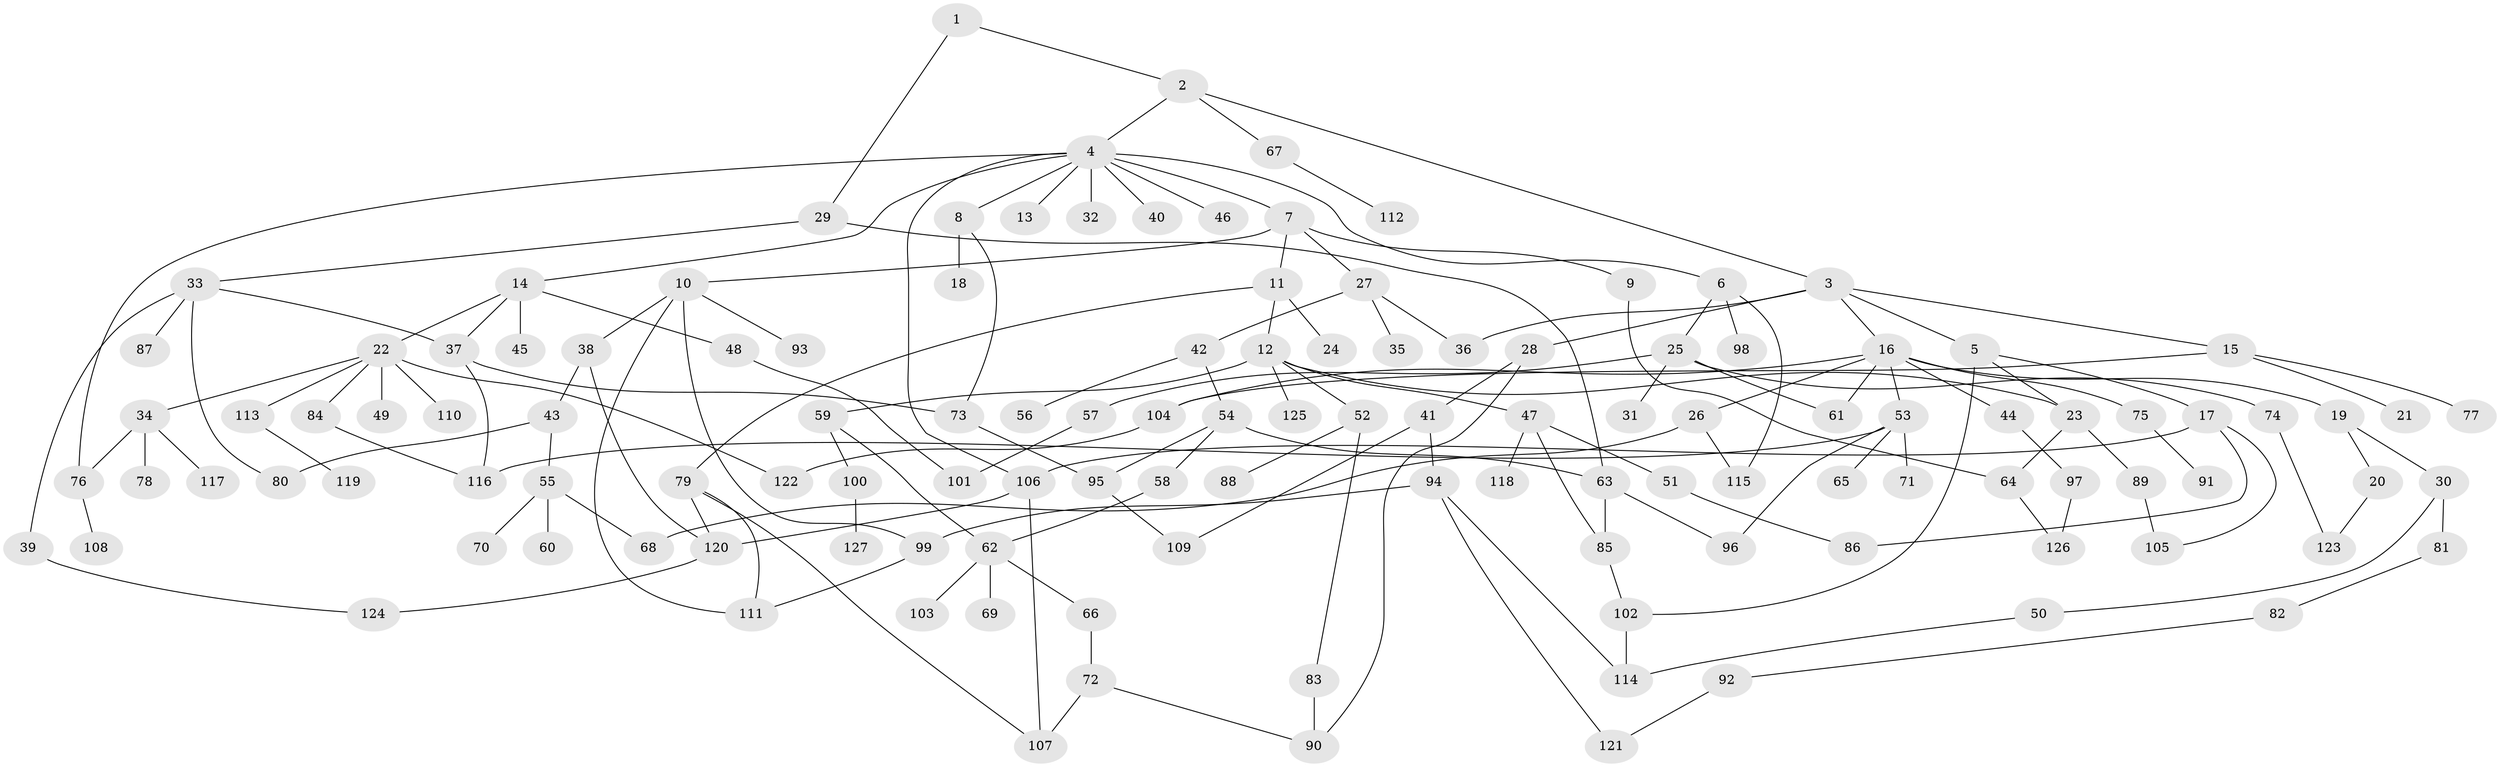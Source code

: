 // Generated by graph-tools (version 1.1) at 2025/13/03/09/25 04:13:40]
// undirected, 127 vertices, 166 edges
graph export_dot {
graph [start="1"]
  node [color=gray90,style=filled];
  1;
  2;
  3;
  4;
  5;
  6;
  7;
  8;
  9;
  10;
  11;
  12;
  13;
  14;
  15;
  16;
  17;
  18;
  19;
  20;
  21;
  22;
  23;
  24;
  25;
  26;
  27;
  28;
  29;
  30;
  31;
  32;
  33;
  34;
  35;
  36;
  37;
  38;
  39;
  40;
  41;
  42;
  43;
  44;
  45;
  46;
  47;
  48;
  49;
  50;
  51;
  52;
  53;
  54;
  55;
  56;
  57;
  58;
  59;
  60;
  61;
  62;
  63;
  64;
  65;
  66;
  67;
  68;
  69;
  70;
  71;
  72;
  73;
  74;
  75;
  76;
  77;
  78;
  79;
  80;
  81;
  82;
  83;
  84;
  85;
  86;
  87;
  88;
  89;
  90;
  91;
  92;
  93;
  94;
  95;
  96;
  97;
  98;
  99;
  100;
  101;
  102;
  103;
  104;
  105;
  106;
  107;
  108;
  109;
  110;
  111;
  112;
  113;
  114;
  115;
  116;
  117;
  118;
  119;
  120;
  121;
  122;
  123;
  124;
  125;
  126;
  127;
  1 -- 2;
  1 -- 29;
  2 -- 3;
  2 -- 4;
  2 -- 67;
  3 -- 5;
  3 -- 15;
  3 -- 16;
  3 -- 28;
  3 -- 36;
  4 -- 6;
  4 -- 7;
  4 -- 8;
  4 -- 13;
  4 -- 14;
  4 -- 32;
  4 -- 40;
  4 -- 46;
  4 -- 76;
  4 -- 106;
  5 -- 17;
  5 -- 102;
  5 -- 23;
  6 -- 25;
  6 -- 98;
  6 -- 115;
  7 -- 9;
  7 -- 10;
  7 -- 11;
  7 -- 27;
  8 -- 18;
  8 -- 73;
  9 -- 64;
  10 -- 38;
  10 -- 93;
  10 -- 99;
  10 -- 111;
  11 -- 12;
  11 -- 24;
  11 -- 79;
  12 -- 23;
  12 -- 47;
  12 -- 52;
  12 -- 59;
  12 -- 125;
  14 -- 22;
  14 -- 37;
  14 -- 45;
  14 -- 48;
  15 -- 21;
  15 -- 77;
  15 -- 104;
  16 -- 19;
  16 -- 26;
  16 -- 44;
  16 -- 53;
  16 -- 61;
  16 -- 75;
  16 -- 104;
  17 -- 86;
  17 -- 105;
  17 -- 106;
  19 -- 20;
  19 -- 30;
  20 -- 123;
  22 -- 34;
  22 -- 49;
  22 -- 84;
  22 -- 110;
  22 -- 113;
  22 -- 122;
  23 -- 64;
  23 -- 89;
  25 -- 31;
  25 -- 57;
  25 -- 74;
  25 -- 61;
  26 -- 68;
  26 -- 115;
  27 -- 35;
  27 -- 36;
  27 -- 42;
  28 -- 41;
  28 -- 90;
  29 -- 33;
  29 -- 63;
  30 -- 50;
  30 -- 81;
  33 -- 39;
  33 -- 87;
  33 -- 80;
  33 -- 37;
  34 -- 78;
  34 -- 117;
  34 -- 76;
  37 -- 73;
  37 -- 116;
  38 -- 43;
  38 -- 120;
  39 -- 124;
  41 -- 94;
  41 -- 109;
  42 -- 54;
  42 -- 56;
  43 -- 55;
  43 -- 80;
  44 -- 97;
  47 -- 51;
  47 -- 118;
  47 -- 85;
  48 -- 101;
  50 -- 114;
  51 -- 86;
  52 -- 83;
  52 -- 88;
  53 -- 65;
  53 -- 71;
  53 -- 116;
  53 -- 96;
  54 -- 58;
  54 -- 63;
  54 -- 95;
  55 -- 60;
  55 -- 70;
  55 -- 68;
  57 -- 101;
  58 -- 62;
  59 -- 62;
  59 -- 100;
  62 -- 66;
  62 -- 69;
  62 -- 103;
  63 -- 85;
  63 -- 96;
  64 -- 126;
  66 -- 72;
  67 -- 112;
  72 -- 107;
  72 -- 90;
  73 -- 95;
  74 -- 123;
  75 -- 91;
  76 -- 108;
  79 -- 120;
  79 -- 111;
  79 -- 107;
  81 -- 82;
  82 -- 92;
  83 -- 90;
  84 -- 116;
  85 -- 102;
  89 -- 105;
  92 -- 121;
  94 -- 99;
  94 -- 114;
  94 -- 121;
  95 -- 109;
  97 -- 126;
  99 -- 111;
  100 -- 127;
  102 -- 114;
  104 -- 122;
  106 -- 120;
  106 -- 107;
  113 -- 119;
  120 -- 124;
}
